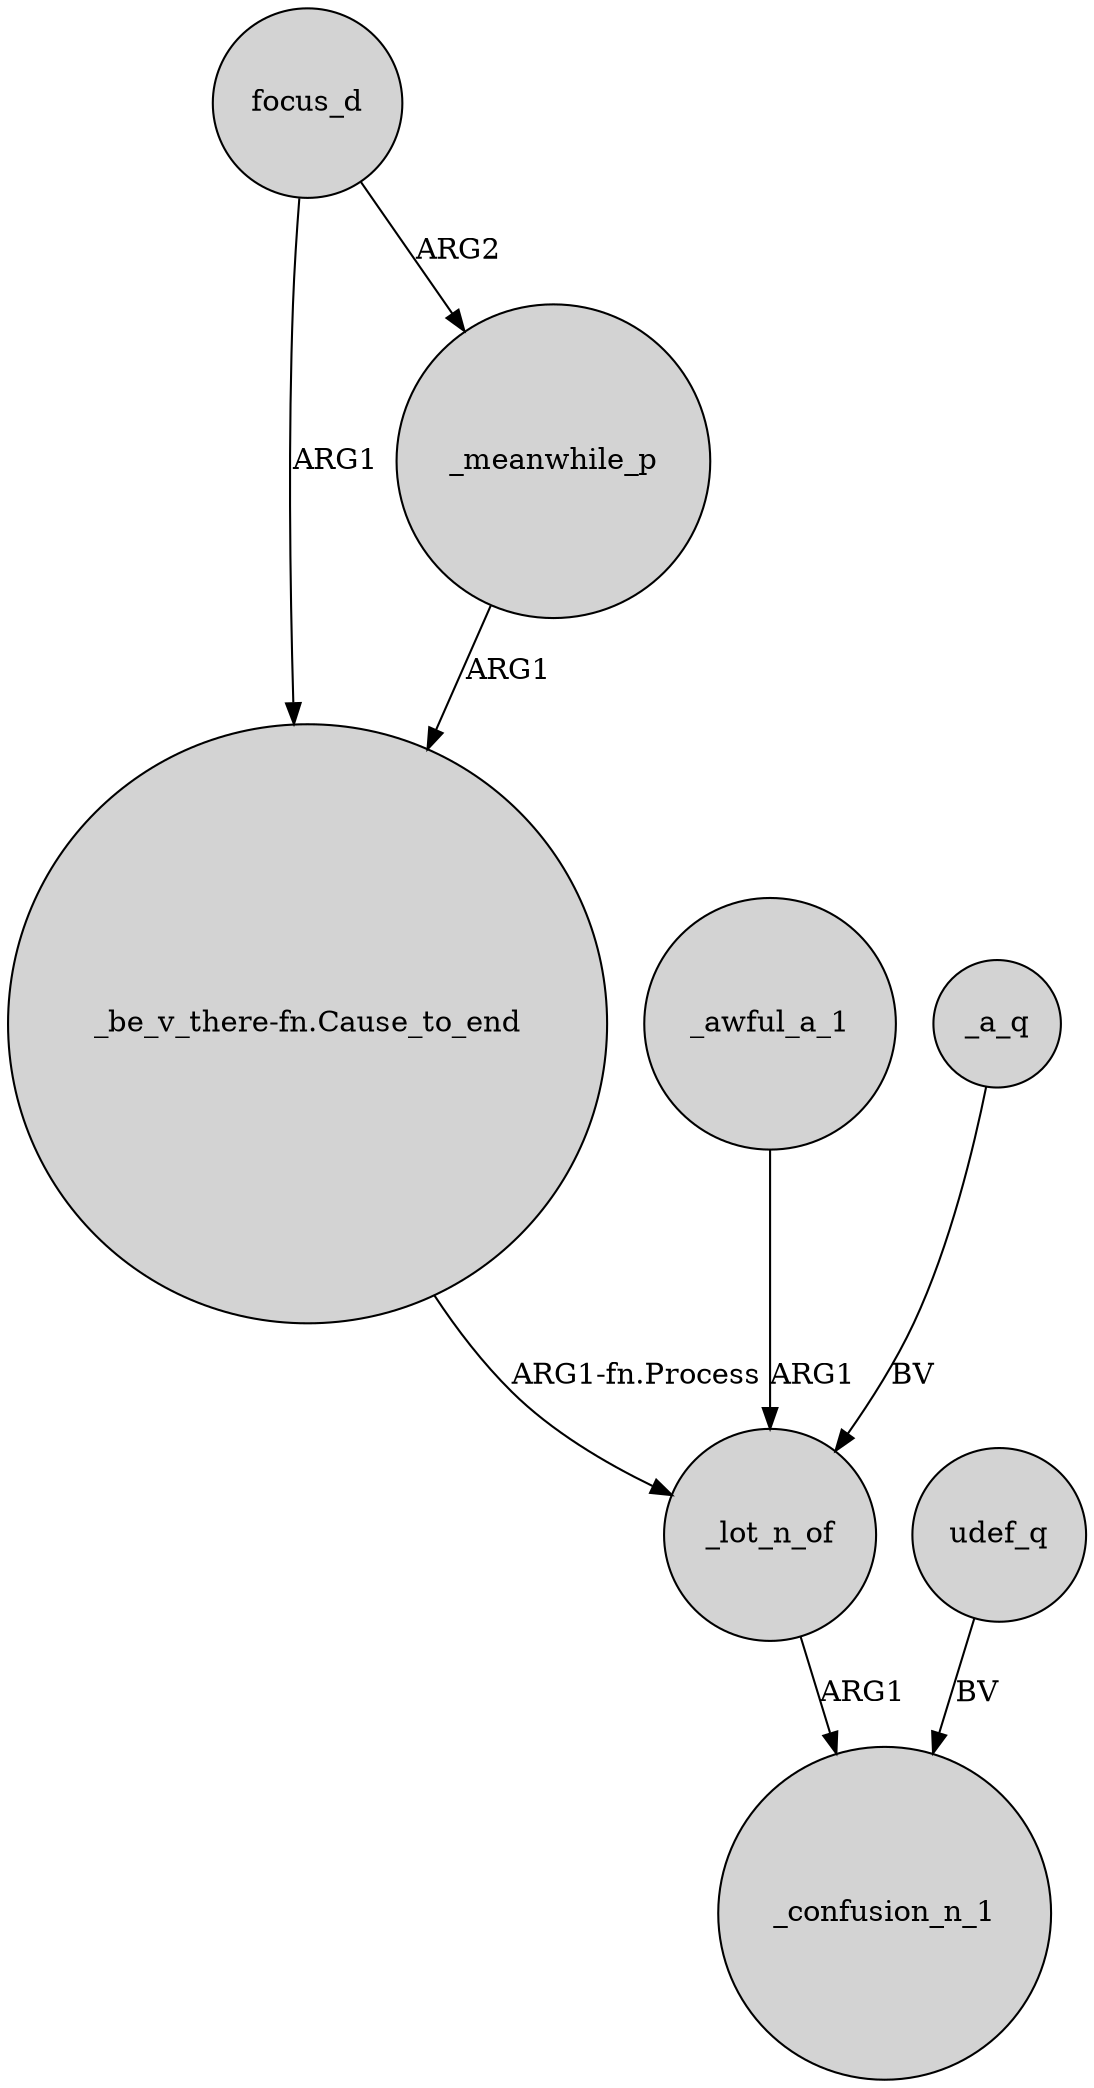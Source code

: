 digraph {
	node [shape=circle style=filled]
	focus_d -> "_be_v_there-fn.Cause_to_end" [label=ARG1]
	_meanwhile_p -> "_be_v_there-fn.Cause_to_end" [label=ARG1]
	udef_q -> _confusion_n_1 [label=BV]
	_awful_a_1 -> _lot_n_of [label=ARG1]
	focus_d -> _meanwhile_p [label=ARG2]
	"_be_v_there-fn.Cause_to_end" -> _lot_n_of [label="ARG1-fn.Process"]
	_lot_n_of -> _confusion_n_1 [label=ARG1]
	_a_q -> _lot_n_of [label=BV]
}
